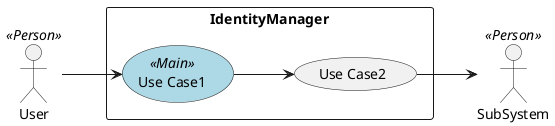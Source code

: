 @startuml

left to right direction

skinparam usecase {
  BackgroudnColor #lightgreen
  BackgroundColor<<Main>> #lightblue
}
actor :User: <<Person>>
actor :SubSystem: <<Person>>


rectangle "IdentityManager" {
UseCase UC1 <<Main>> as "Use Case1"
UseCase UC2  as "Use Case2"


User --> UC1
UC1 --> UC2
UC2 --> SubSystem
}

@enduml
